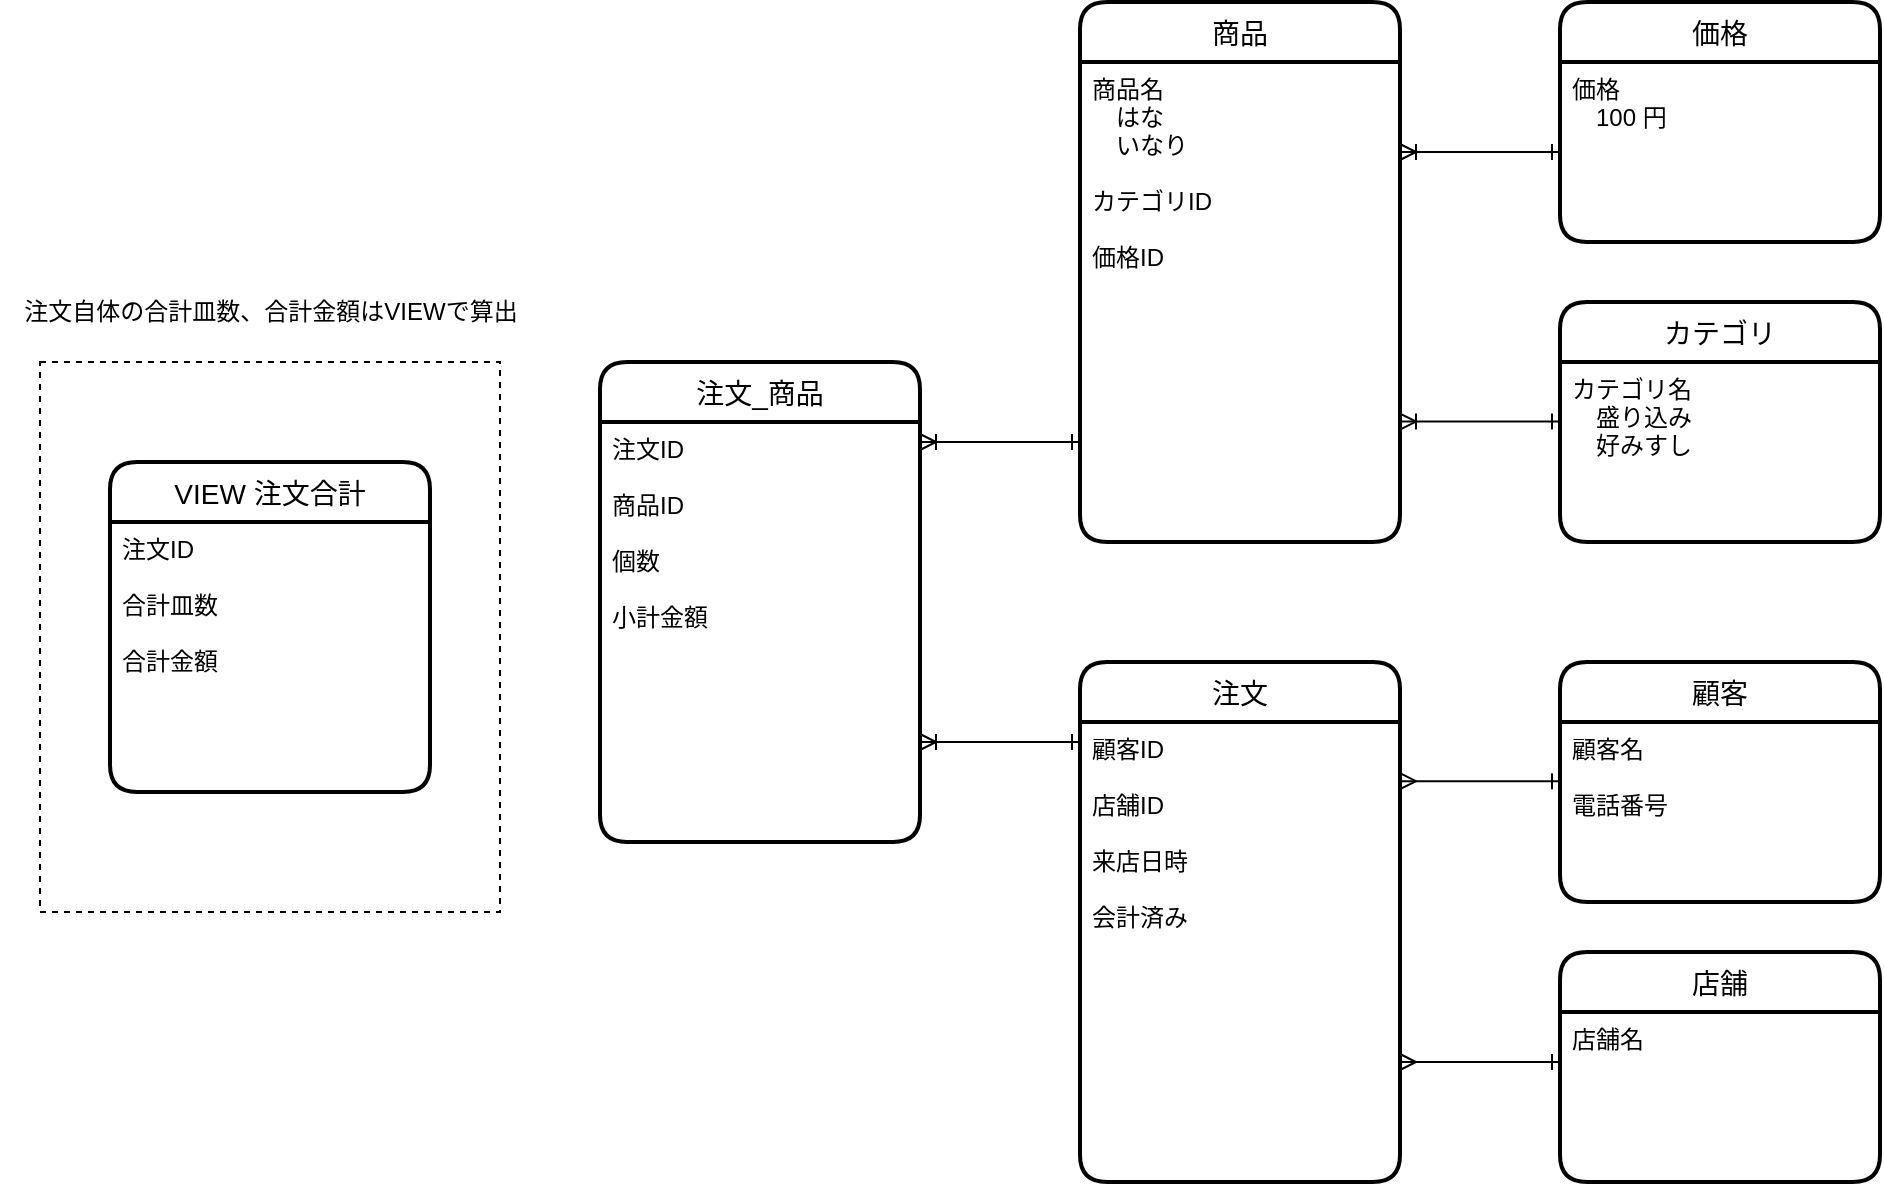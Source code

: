 <mxfile>
    <diagram id="NNirdLbudJ7Mtjtz16Ia" name="ページ1">
        <mxGraphModel dx="1333" dy="1567" grid="0" gridSize="10" guides="1" tooltips="1" connect="1" arrows="1" fold="1" page="0" pageScale="1" pageWidth="827" pageHeight="1169" math="0" shadow="0">
            <root>
                <mxCell id="0"/>
                <mxCell id="1" parent="0"/>
                <mxCell id="120" value="" style="rounded=0;whiteSpace=wrap;html=1;fillColor=none;dashed=1;" vertex="1" parent="1">
                    <mxGeometry x="-310" y="310" width="230" height="275" as="geometry"/>
                </mxCell>
                <mxCell id="86" value="注文" style="swimlane;childLayout=stackLayout;horizontal=1;startSize=30;horizontalStack=0;rounded=1;fontSize=14;fontStyle=0;strokeWidth=2;resizeParent=0;resizeLast=1;shadow=0;dashed=0;align=center;" parent="1" vertex="1">
                    <mxGeometry x="210" y="460" width="160" height="260" as="geometry"/>
                </mxCell>
                <mxCell id="104" style="edgeStyle=none;html=1;" parent="86" source="87" target="86" edge="1">
                    <mxGeometry relative="1" as="geometry"/>
                </mxCell>
                <mxCell id="87" value="顧客ID&#10;&#10;店舗ID&#10;&#10;来店日時&#10;&#10;会計済み" style="align=left;strokeColor=none;fillColor=none;spacingLeft=4;fontSize=12;verticalAlign=top;resizable=0;rotatable=0;part=1;" parent="86" vertex="1">
                    <mxGeometry y="30" width="160" height="230" as="geometry"/>
                </mxCell>
                <mxCell id="88" value="価格" style="swimlane;childLayout=stackLayout;horizontal=1;startSize=30;horizontalStack=0;rounded=1;fontSize=14;fontStyle=0;strokeWidth=2;resizeParent=0;resizeLast=1;shadow=0;dashed=0;align=center;" parent="1" vertex="1">
                    <mxGeometry x="450" y="130" width="160" height="120" as="geometry"/>
                </mxCell>
                <mxCell id="89" value="価格&#10;　100 円" style="align=left;strokeColor=none;fillColor=none;spacingLeft=4;fontSize=12;verticalAlign=top;resizable=0;rotatable=0;part=1;" parent="88" vertex="1">
                    <mxGeometry y="30" width="160" height="90" as="geometry"/>
                </mxCell>
                <mxCell id="96" value="注文_商品" style="swimlane;childLayout=stackLayout;horizontal=1;startSize=30;horizontalStack=0;rounded=1;fontSize=14;fontStyle=0;strokeWidth=2;resizeParent=0;resizeLast=1;shadow=0;dashed=0;align=center;" parent="1" vertex="1">
                    <mxGeometry x="-30" y="310" width="160" height="240" as="geometry"/>
                </mxCell>
                <mxCell id="97" value="注文ID&#10;&#10;商品ID&#10;&#10;個数&#10;&#10;小計金額" style="align=left;strokeColor=none;fillColor=none;spacingLeft=4;fontSize=12;verticalAlign=top;resizable=0;rotatable=0;part=1;" parent="96" vertex="1">
                    <mxGeometry y="30" width="160" height="210" as="geometry"/>
                </mxCell>
                <mxCell id="98" value="カテゴリ" style="swimlane;childLayout=stackLayout;horizontal=1;startSize=30;horizontalStack=0;rounded=1;fontSize=14;fontStyle=0;strokeWidth=2;resizeParent=0;resizeLast=1;shadow=0;dashed=0;align=center;" parent="1" vertex="1">
                    <mxGeometry x="450" y="280" width="160" height="120" as="geometry"/>
                </mxCell>
                <mxCell id="99" value="カテゴリ名&#10;　盛り込み&#10;　好みすし" style="align=left;strokeColor=none;fillColor=none;spacingLeft=4;fontSize=12;verticalAlign=top;resizable=0;rotatable=0;part=1;" parent="98" vertex="1">
                    <mxGeometry y="30" width="160" height="90" as="geometry"/>
                </mxCell>
                <mxCell id="101" value="商品" style="swimlane;childLayout=stackLayout;horizontal=1;startSize=30;horizontalStack=0;rounded=1;fontSize=14;fontStyle=0;strokeWidth=2;resizeParent=0;resizeLast=1;shadow=0;dashed=0;align=center;" parent="1" vertex="1">
                    <mxGeometry x="210" y="130" width="160" height="270" as="geometry"/>
                </mxCell>
                <mxCell id="102" value="商品名&#10;　はな&#10;　いなり&#10;&#10;カテゴリID&#10;&#10;価格ID" style="align=left;strokeColor=none;fillColor=none;spacingLeft=4;fontSize=12;verticalAlign=top;resizable=0;rotatable=0;part=1;" parent="101" vertex="1">
                    <mxGeometry y="30" width="160" height="240" as="geometry"/>
                </mxCell>
                <mxCell id="107" value="顧客" style="swimlane;childLayout=stackLayout;horizontal=1;startSize=30;horizontalStack=0;rounded=1;fontSize=14;fontStyle=0;strokeWidth=2;resizeParent=0;resizeLast=1;shadow=0;dashed=0;align=center;" parent="1" vertex="1">
                    <mxGeometry x="450" y="460" width="160" height="120" as="geometry"/>
                </mxCell>
                <mxCell id="108" value="顧客名&#10;&#10;電話番号" style="align=left;strokeColor=none;fillColor=none;spacingLeft=4;fontSize=12;verticalAlign=top;resizable=0;rotatable=0;part=1;" parent="107" vertex="1">
                    <mxGeometry y="30" width="160" height="90" as="geometry"/>
                </mxCell>
                <mxCell id="109" value="店舗" style="swimlane;childLayout=stackLayout;horizontal=1;startSize=30;horizontalStack=0;rounded=1;fontSize=14;fontStyle=0;strokeWidth=2;resizeParent=0;resizeLast=1;shadow=0;dashed=0;align=center;" parent="1" vertex="1">
                    <mxGeometry x="450" y="605" width="160" height="115" as="geometry"/>
                </mxCell>
                <mxCell id="110" value="店舗名" style="align=left;strokeColor=none;fillColor=none;spacingLeft=4;fontSize=12;verticalAlign=top;resizable=0;rotatable=0;part=1;" parent="109" vertex="1">
                    <mxGeometry y="30" width="160" height="85" as="geometry"/>
                </mxCell>
                <mxCell id="112" value="VIEW 注文合計" style="swimlane;childLayout=stackLayout;horizontal=1;startSize=30;horizontalStack=0;rounded=1;fontSize=14;fontStyle=0;strokeWidth=2;resizeParent=0;resizeLast=1;shadow=0;dashed=0;align=center;" parent="1" vertex="1">
                    <mxGeometry x="-275" y="360" width="160" height="165" as="geometry"/>
                </mxCell>
                <mxCell id="113" value="注文ID&#10;&#10;合計皿数&#10;&#10;合計金額" style="align=left;strokeColor=none;fillColor=none;spacingLeft=4;fontSize=12;verticalAlign=top;resizable=0;rotatable=0;part=1;" parent="112" vertex="1">
                    <mxGeometry y="30" width="160" height="135" as="geometry"/>
                </mxCell>
                <mxCell id="114" style="edgeStyle=none;html=1;exitX=0;exitY=0.5;exitDx=0;exitDy=0;endArrow=ERoneToMany;endFill=0;startArrow=ERone;startFill=0;" edge="1" parent="1" source="89">
                    <mxGeometry relative="1" as="geometry">
                        <mxPoint x="370" y="205" as="targetPoint"/>
                    </mxGeometry>
                </mxCell>
                <mxCell id="115" style="edgeStyle=none;html=1;exitX=0;exitY=0.5;exitDx=0;exitDy=0;endArrow=ERoneToMany;endFill=0;startArrow=ERone;startFill=0;" edge="1" parent="1">
                    <mxGeometry relative="1" as="geometry">
                        <mxPoint x="450.0" y="339.79" as="sourcePoint"/>
                        <mxPoint x="370.0" y="339.79" as="targetPoint"/>
                    </mxGeometry>
                </mxCell>
                <mxCell id="116" style="edgeStyle=none;html=1;exitX=0;exitY=0.5;exitDx=0;exitDy=0;endArrow=ERmany;endFill=0;startArrow=ERone;startFill=0;" edge="1" parent="1">
                    <mxGeometry relative="1" as="geometry">
                        <mxPoint x="450.0" y="519.58" as="sourcePoint"/>
                        <mxPoint x="370.0" y="519.58" as="targetPoint"/>
                    </mxGeometry>
                </mxCell>
                <mxCell id="117" style="edgeStyle=none;html=1;exitX=0;exitY=0.5;exitDx=0;exitDy=0;endArrow=ERmany;endFill=0;startArrow=ERone;startFill=0;" edge="1" parent="1">
                    <mxGeometry relative="1" as="geometry">
                        <mxPoint x="450.0" y="660" as="sourcePoint"/>
                        <mxPoint x="370.0" y="660" as="targetPoint"/>
                    </mxGeometry>
                </mxCell>
                <mxCell id="118" style="edgeStyle=none;html=1;exitX=0;exitY=0.5;exitDx=0;exitDy=0;endArrow=ERoneToMany;endFill=0;startArrow=ERone;startFill=0;" edge="1" parent="1">
                    <mxGeometry relative="1" as="geometry">
                        <mxPoint x="210.0" y="350" as="sourcePoint"/>
                        <mxPoint x="130.0" y="350" as="targetPoint"/>
                    </mxGeometry>
                </mxCell>
                <mxCell id="119" style="edgeStyle=none;html=1;exitX=0;exitY=0.5;exitDx=0;exitDy=0;endArrow=ERoneToMany;endFill=0;startArrow=ERone;startFill=0;" edge="1" parent="1">
                    <mxGeometry relative="1" as="geometry">
                        <mxPoint x="210.0" y="500" as="sourcePoint"/>
                        <mxPoint x="130.0" y="500" as="targetPoint"/>
                    </mxGeometry>
                </mxCell>
                <mxCell id="124" value="注文自体の合計皿数、合計金額はVIEWで算出" style="text;html=1;align=center;verticalAlign=middle;resizable=0;points=[];autosize=1;strokeColor=none;fillColor=none;" vertex="1" parent="1">
                    <mxGeometry x="-330" y="270" width="270" height="30" as="geometry"/>
                </mxCell>
            </root>
        </mxGraphModel>
    </diagram>
</mxfile>
